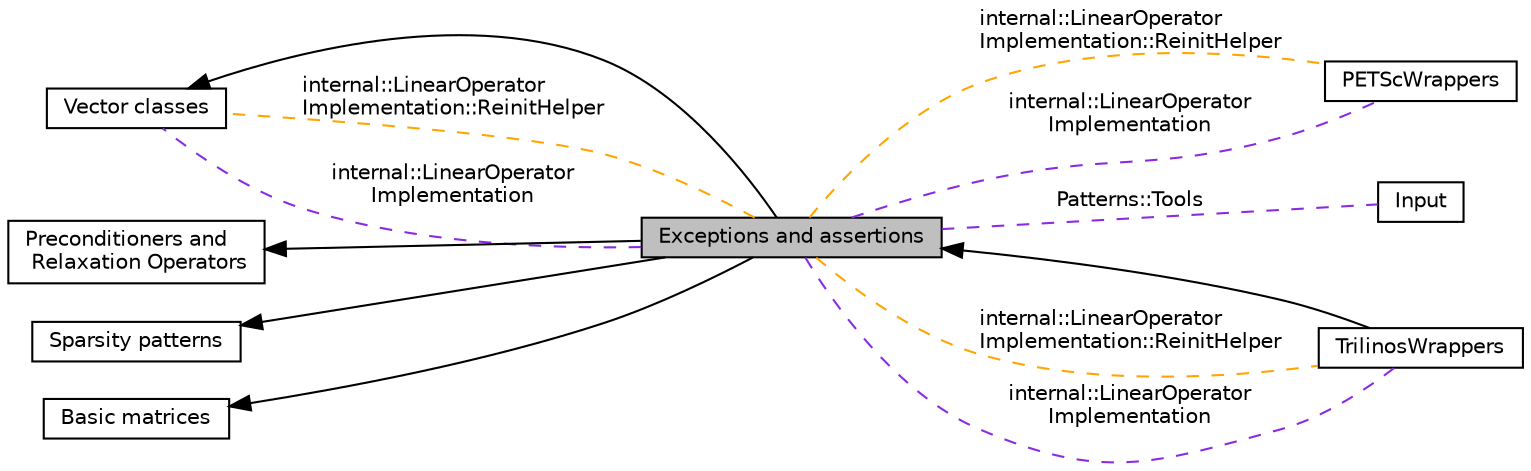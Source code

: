 digraph "Exceptions and assertions"
{
  edge [fontname="Helvetica",fontsize="10",labelfontname="Helvetica",labelfontsize="10"];
  node [fontname="Helvetica",fontsize="10",shape=box];
  rankdir=LR;
  Node4 [label="Vector classes",height=0.2,width=0.4,color="black", fillcolor="white", style="filled",URL="$group__Vectors.html",tooltip="Here, we list all the classes that satisfy the VectorType concept and may be used in linear solvers (..."];
  Node1 [label="Exceptions and assertions",height=0.2,width=0.4,color="black", fillcolor="grey75", style="filled", fontcolor="black",tooltip="This module contains classes that are used in the exception mechanism of deal.II."];
  Node7 [label="PETScWrappers",height=0.2,width=0.4,color="black", fillcolor="white", style="filled",URL="$group__PETScWrappers.html",tooltip="The classes in this module are wrappers around functionality provided by the PETSc library...."];
  Node5 [label="Preconditioners and\l Relaxation Operators",height=0.2,width=0.4,color="black", fillcolor="white", style="filled",URL="$group__Preconditioners.html",tooltip=" "];
  Node3 [label="Sparsity patterns",height=0.2,width=0.4,color="black", fillcolor="white", style="filled",URL="$group__Sparsity.html",tooltip="Almost all finite element formulations lead to matrices that are \"sparse\", i.e., for which the number..."];
  Node2 [label="Basic matrices",height=0.2,width=0.4,color="black", fillcolor="white", style="filled",URL="$group__Matrix1.html",tooltip="These are the actual matrix classes provided by deal.II. It is possible to store values in them and r..."];
  Node8 [label="Input",height=0.2,width=0.4,color="black", fillcolor="white", style="filled",URL="$group__input.html",tooltip="deal.II can read meshes in a number of different formats. However, all of them are constrained to so-..."];
  Node6 [label="TrilinosWrappers",height=0.2,width=0.4,color="black", fillcolor="white", style="filled",URL="$group__TrilinosWrappers.html",tooltip="The classes in this module are wrappers around functionality provided by the Trilinos library...."];
  Node2->Node1 [shape=plaintext, dir="back", style="solid"];
  Node3->Node1 [shape=plaintext, dir="back", style="solid"];
  Node4->Node1 [shape=plaintext, dir="back", style="solid"];
  Node5->Node1 [shape=plaintext, dir="back", style="solid"];
  Node1->Node6 [shape=plaintext, dir="back", style="solid"];
  Node1->Node4 [shape=plaintext, label="internal::LinearOperator\lImplementation::ReinitHelper", color="orange", dir="none", style="dashed"];
  Node1->Node7 [shape=plaintext, label="internal::LinearOperator\lImplementation::ReinitHelper", color="orange", dir="none", style="dashed"];
  Node1->Node6 [shape=plaintext, label="internal::LinearOperator\lImplementation::ReinitHelper", color="orange", dir="none", style="dashed"];
  Node1->Node8 [shape=plaintext, label="Patterns::Tools", color="blueviolet", dir="none", style="dashed"];
  Node1->Node4 [shape=plaintext, label="internal::LinearOperator\lImplementation", color="blueviolet", dir="none", style="dashed"];
  Node1->Node7 [shape=plaintext, label="internal::LinearOperator\lImplementation", color="blueviolet", dir="none", style="dashed"];
  Node1->Node6 [shape=plaintext, label="internal::LinearOperator\lImplementation", color="blueviolet", dir="none", style="dashed"];
}
